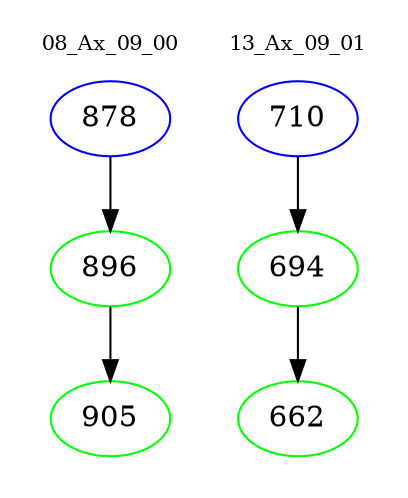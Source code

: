 digraph{
subgraph cluster_0 {
color = white
label = "08_Ax_09_00";
fontsize=10;
T0_878 [label="878", color="blue"]
T0_878 -> T0_896 [color="black"]
T0_896 [label="896", color="green"]
T0_896 -> T0_905 [color="black"]
T0_905 [label="905", color="green"]
}
subgraph cluster_1 {
color = white
label = "13_Ax_09_01";
fontsize=10;
T1_710 [label="710", color="blue"]
T1_710 -> T1_694 [color="black"]
T1_694 [label="694", color="green"]
T1_694 -> T1_662 [color="black"]
T1_662 [label="662", color="green"]
}
}
